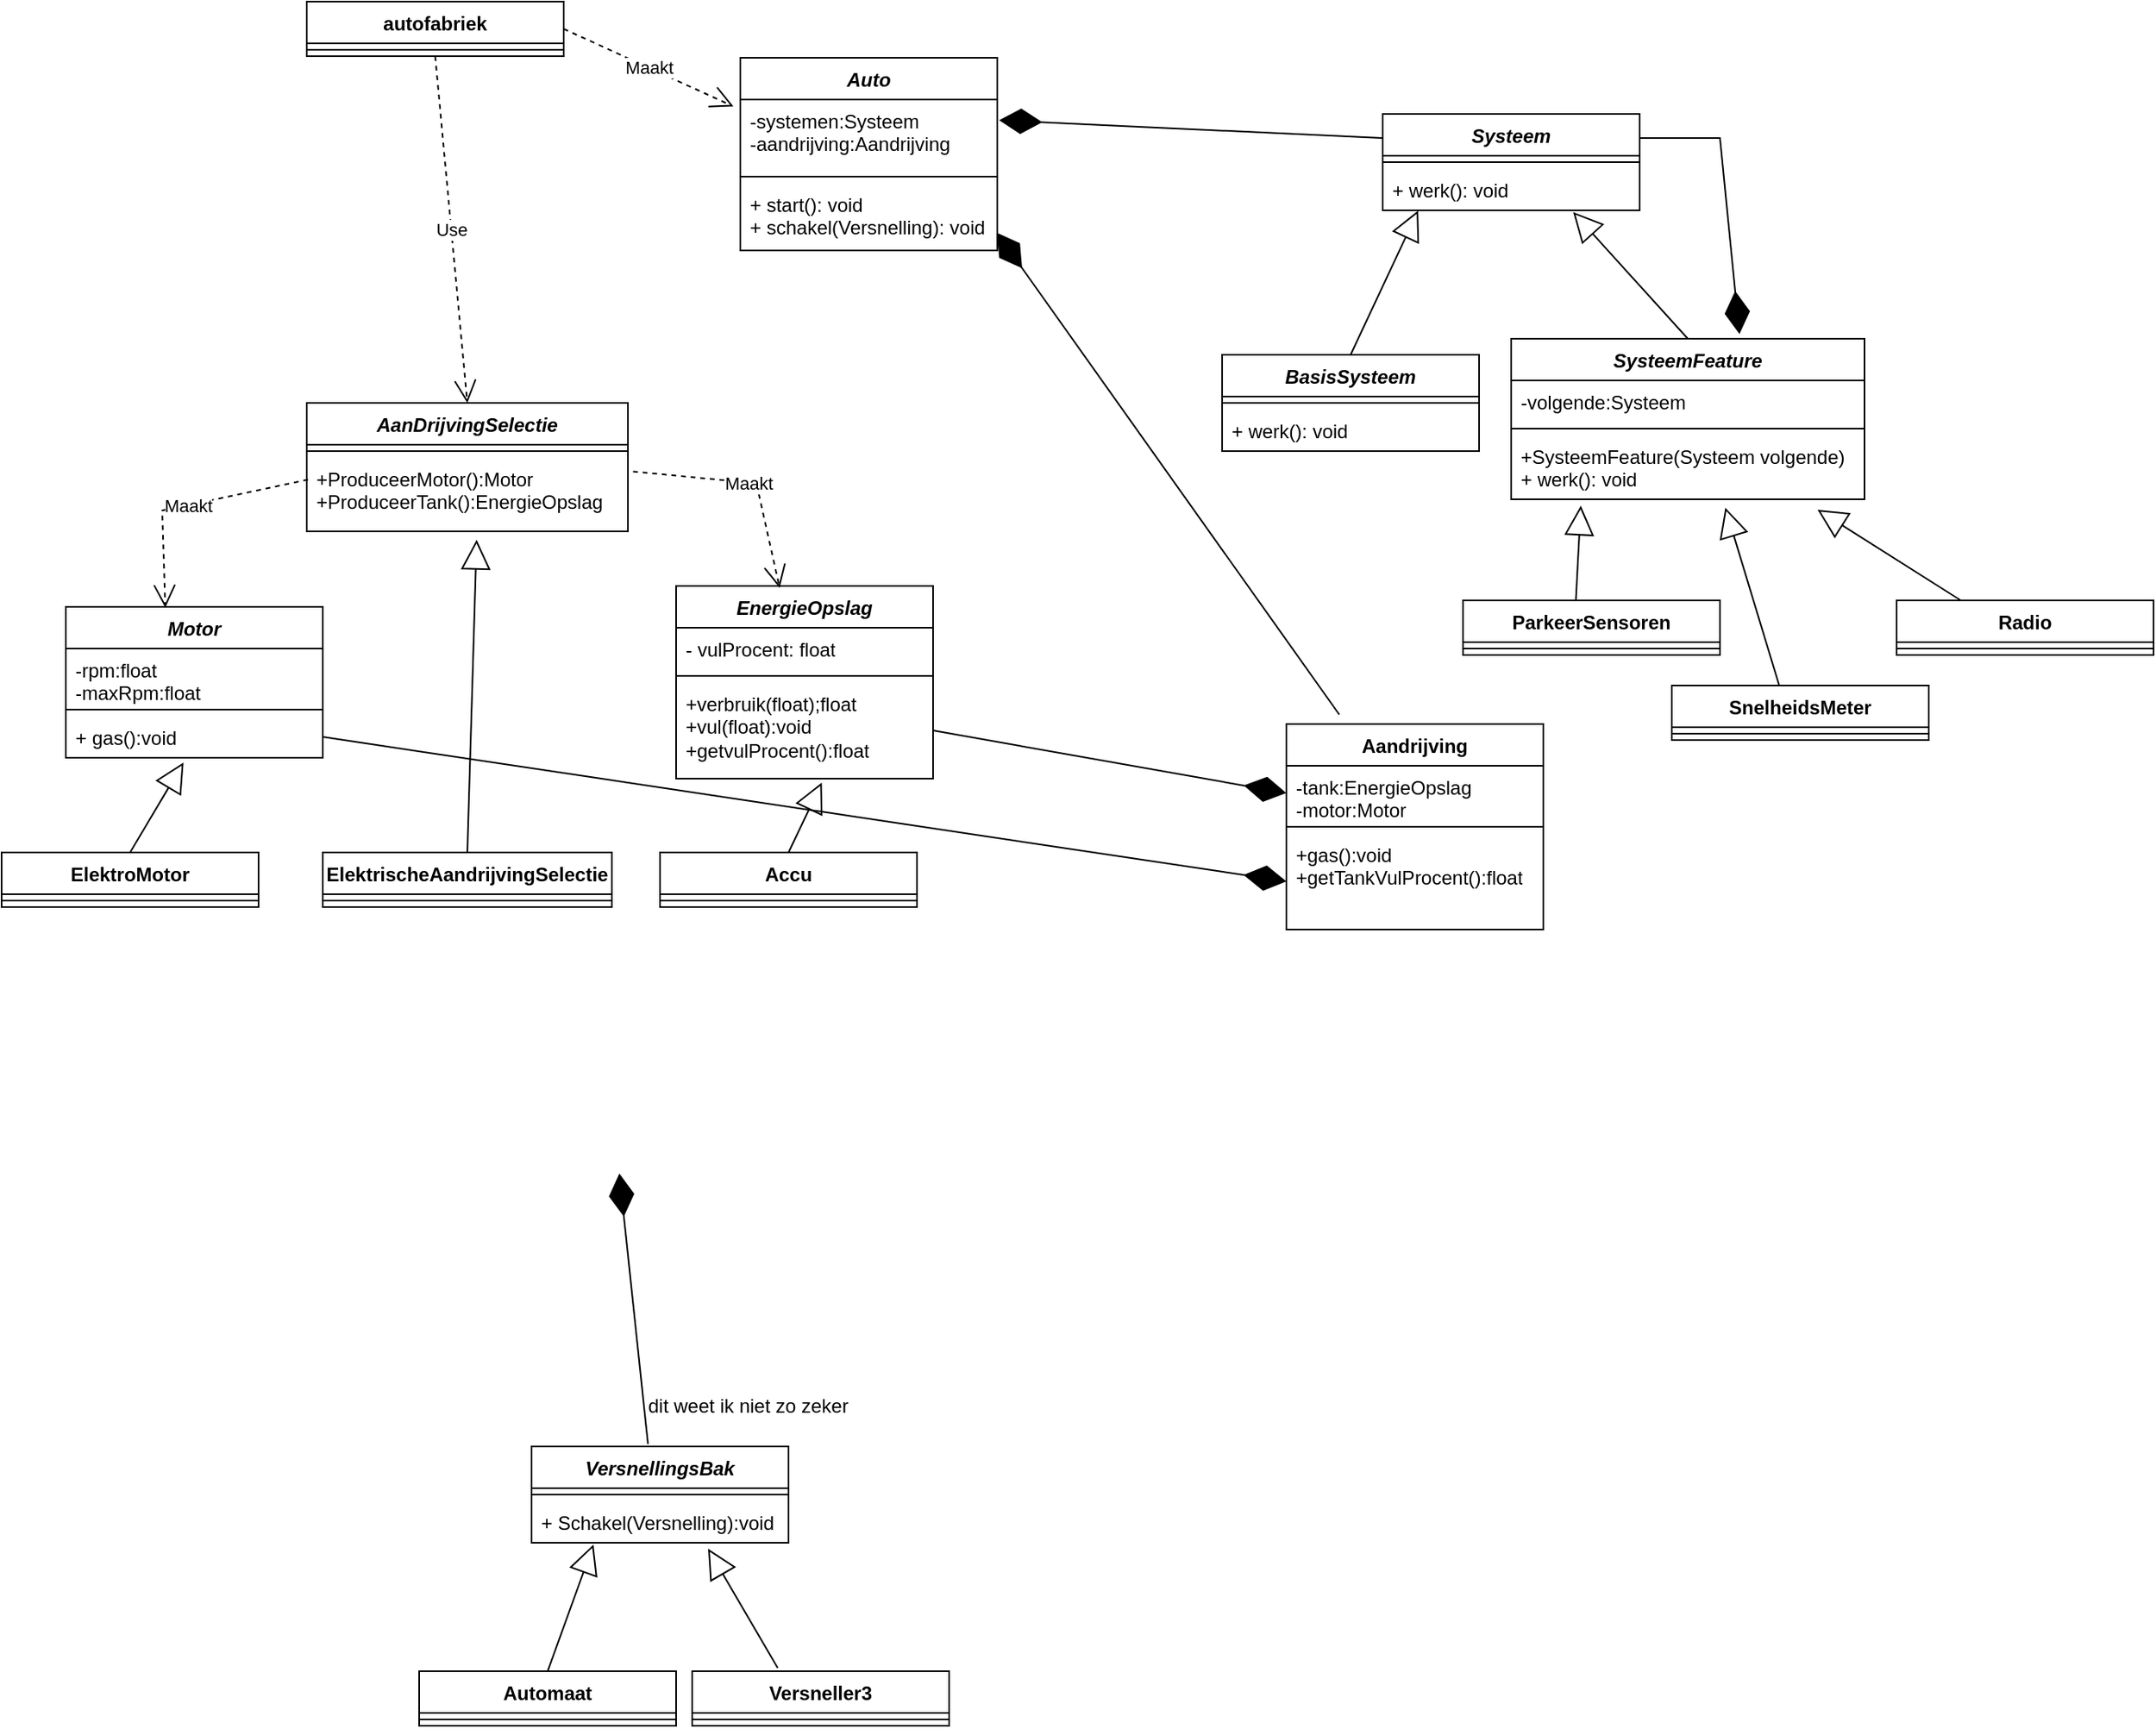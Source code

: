 <mxfile version="21.7.5" type="device">
  <diagram name="Page-1" id="3YMTWpW4_K1TMjsqbu0f">
    <mxGraphModel dx="2943" dy="966" grid="1" gridSize="10" guides="1" tooltips="1" connect="1" arrows="1" fold="1" page="1" pageScale="1" pageWidth="850" pageHeight="1100" math="0" shadow="0">
      <root>
        <mxCell id="0" />
        <mxCell id="1" parent="0" />
        <mxCell id="iYOvaxKM5K5zUqsuVqts-1" value="&lt;i&gt;Auto&lt;/i&gt;" style="swimlane;fontStyle=1;align=center;verticalAlign=top;childLayout=stackLayout;horizontal=1;startSize=26;horizontalStack=0;resizeParent=1;resizeParentMax=0;resizeLast=0;collapsible=1;marginBottom=0;whiteSpace=wrap;html=1;" vertex="1" parent="1">
          <mxGeometry x="220" y="195" width="160" height="120" as="geometry" />
        </mxCell>
        <mxCell id="iYOvaxKM5K5zUqsuVqts-2" value="-systemen:Systeem&lt;br&gt;-aandrijving:Aandrijving" style="text;strokeColor=none;fillColor=none;align=left;verticalAlign=top;spacingLeft=4;spacingRight=4;overflow=hidden;rotatable=0;points=[[0,0.5],[1,0.5]];portConstraint=eastwest;whiteSpace=wrap;html=1;" vertex="1" parent="iYOvaxKM5K5zUqsuVqts-1">
          <mxGeometry y="26" width="160" height="44" as="geometry" />
        </mxCell>
        <mxCell id="iYOvaxKM5K5zUqsuVqts-3" value="" style="line;strokeWidth=1;fillColor=none;align=left;verticalAlign=middle;spacingTop=-1;spacingLeft=3;spacingRight=3;rotatable=0;labelPosition=right;points=[];portConstraint=eastwest;strokeColor=inherit;" vertex="1" parent="iYOvaxKM5K5zUqsuVqts-1">
          <mxGeometry y="70" width="160" height="8" as="geometry" />
        </mxCell>
        <mxCell id="iYOvaxKM5K5zUqsuVqts-4" value="+ start(): void&lt;br&gt;+ schakel(Versnelling): void" style="text;strokeColor=none;fillColor=none;align=left;verticalAlign=top;spacingLeft=4;spacingRight=4;overflow=hidden;rotatable=0;points=[[0,0.5],[1,0.5]];portConstraint=eastwest;whiteSpace=wrap;html=1;" vertex="1" parent="iYOvaxKM5K5zUqsuVqts-1">
          <mxGeometry y="78" width="160" height="42" as="geometry" />
        </mxCell>
        <mxCell id="iYOvaxKM5K5zUqsuVqts-5" value="&lt;i&gt;SysteemFeature&lt;/i&gt;" style="swimlane;fontStyle=1;align=center;verticalAlign=top;childLayout=stackLayout;horizontal=1;startSize=26;horizontalStack=0;resizeParent=1;resizeParentMax=0;resizeLast=0;collapsible=1;marginBottom=0;whiteSpace=wrap;html=1;" vertex="1" parent="1">
          <mxGeometry x="700" y="370" width="220" height="100" as="geometry" />
        </mxCell>
        <mxCell id="iYOvaxKM5K5zUqsuVqts-6" value="-volgende:Systeem" style="text;strokeColor=none;fillColor=none;align=left;verticalAlign=top;spacingLeft=4;spacingRight=4;overflow=hidden;rotatable=0;points=[[0,0.5],[1,0.5]];portConstraint=eastwest;whiteSpace=wrap;html=1;" vertex="1" parent="iYOvaxKM5K5zUqsuVqts-5">
          <mxGeometry y="26" width="220" height="26" as="geometry" />
        </mxCell>
        <mxCell id="iYOvaxKM5K5zUqsuVqts-7" value="" style="line;strokeWidth=1;fillColor=none;align=left;verticalAlign=middle;spacingTop=-1;spacingLeft=3;spacingRight=3;rotatable=0;labelPosition=right;points=[];portConstraint=eastwest;strokeColor=inherit;" vertex="1" parent="iYOvaxKM5K5zUqsuVqts-5">
          <mxGeometry y="52" width="220" height="8" as="geometry" />
        </mxCell>
        <mxCell id="iYOvaxKM5K5zUqsuVqts-8" value="+SysteemFeature(Systeem volgende)&lt;br&gt;+ werk(): void" style="text;strokeColor=none;fillColor=none;align=left;verticalAlign=top;spacingLeft=4;spacingRight=4;overflow=hidden;rotatable=0;points=[[0,0.5],[1,0.5]];portConstraint=eastwest;whiteSpace=wrap;html=1;" vertex="1" parent="iYOvaxKM5K5zUqsuVqts-5">
          <mxGeometry y="60" width="220" height="40" as="geometry" />
        </mxCell>
        <mxCell id="iYOvaxKM5K5zUqsuVqts-13" value="&lt;i&gt;Systeem&lt;/i&gt;" style="swimlane;fontStyle=1;align=center;verticalAlign=top;childLayout=stackLayout;horizontal=1;startSize=26;horizontalStack=0;resizeParent=1;resizeParentMax=0;resizeLast=0;collapsible=1;marginBottom=0;whiteSpace=wrap;html=1;" vertex="1" parent="1">
          <mxGeometry x="620" y="230" width="160" height="60" as="geometry" />
        </mxCell>
        <mxCell id="iYOvaxKM5K5zUqsuVqts-15" value="" style="line;strokeWidth=1;fillColor=none;align=left;verticalAlign=middle;spacingTop=-1;spacingLeft=3;spacingRight=3;rotatable=0;labelPosition=right;points=[];portConstraint=eastwest;strokeColor=inherit;" vertex="1" parent="iYOvaxKM5K5zUqsuVqts-13">
          <mxGeometry y="26" width="160" height="8" as="geometry" />
        </mxCell>
        <mxCell id="iYOvaxKM5K5zUqsuVqts-16" value="+ werk(): void" style="text;strokeColor=none;fillColor=none;align=left;verticalAlign=top;spacingLeft=4;spacingRight=4;overflow=hidden;rotatable=0;points=[[0,0.5],[1,0.5]];portConstraint=eastwest;whiteSpace=wrap;html=1;" vertex="1" parent="iYOvaxKM5K5zUqsuVqts-13">
          <mxGeometry y="34" width="160" height="26" as="geometry" />
        </mxCell>
        <mxCell id="iYOvaxKM5K5zUqsuVqts-17" value="" style="endArrow=block;endSize=16;endFill=0;html=1;rounded=0;exitX=0.5;exitY=0;exitDx=0;exitDy=0;entryX=0.741;entryY=1.042;entryDx=0;entryDy=0;entryPerimeter=0;" edge="1" parent="1" source="iYOvaxKM5K5zUqsuVqts-5" target="iYOvaxKM5K5zUqsuVqts-16">
          <mxGeometry width="160" relative="1" as="geometry">
            <mxPoint x="600" y="270" as="sourcePoint" />
            <mxPoint x="760" y="270" as="targetPoint" />
          </mxGeometry>
        </mxCell>
        <mxCell id="iYOvaxKM5K5zUqsuVqts-18" value="&lt;i&gt;BasisSysteem&lt;/i&gt;" style="swimlane;fontStyle=1;align=center;verticalAlign=top;childLayout=stackLayout;horizontal=1;startSize=26;horizontalStack=0;resizeParent=1;resizeParentMax=0;resizeLast=0;collapsible=1;marginBottom=0;whiteSpace=wrap;html=1;" vertex="1" parent="1">
          <mxGeometry x="520" y="380" width="160" height="60" as="geometry" />
        </mxCell>
        <mxCell id="iYOvaxKM5K5zUqsuVqts-20" value="" style="line;strokeWidth=1;fillColor=none;align=left;verticalAlign=middle;spacingTop=-1;spacingLeft=3;spacingRight=3;rotatable=0;labelPosition=right;points=[];portConstraint=eastwest;strokeColor=inherit;" vertex="1" parent="iYOvaxKM5K5zUqsuVqts-18">
          <mxGeometry y="26" width="160" height="8" as="geometry" />
        </mxCell>
        <mxCell id="iYOvaxKM5K5zUqsuVqts-21" value="+ werk(): void" style="text;strokeColor=none;fillColor=none;align=left;verticalAlign=top;spacingLeft=4;spacingRight=4;overflow=hidden;rotatable=0;points=[[0,0.5],[1,0.5]];portConstraint=eastwest;whiteSpace=wrap;html=1;" vertex="1" parent="iYOvaxKM5K5zUqsuVqts-18">
          <mxGeometry y="34" width="160" height="26" as="geometry" />
        </mxCell>
        <mxCell id="iYOvaxKM5K5zUqsuVqts-22" value="" style="endArrow=diamondThin;endFill=1;endSize=24;html=1;rounded=0;exitX=1;exitY=0.25;exitDx=0;exitDy=0;entryX=0.646;entryY=-0.029;entryDx=0;entryDy=0;entryPerimeter=0;" edge="1" parent="1" source="iYOvaxKM5K5zUqsuVqts-13" target="iYOvaxKM5K5zUqsuVqts-5">
          <mxGeometry width="160" relative="1" as="geometry">
            <mxPoint x="600" y="340" as="sourcePoint" />
            <mxPoint x="850" y="260" as="targetPoint" />
            <Array as="points">
              <mxPoint x="830" y="245" />
            </Array>
          </mxGeometry>
        </mxCell>
        <mxCell id="iYOvaxKM5K5zUqsuVqts-23" value="" style="endArrow=block;endSize=16;endFill=0;html=1;rounded=0;exitX=0.5;exitY=0;exitDx=0;exitDy=0;entryX=0.138;entryY=1.007;entryDx=0;entryDy=0;entryPerimeter=0;" edge="1" parent="1" source="iYOvaxKM5K5zUqsuVqts-18" target="iYOvaxKM5K5zUqsuVqts-16">
          <mxGeometry width="160" relative="1" as="geometry">
            <mxPoint x="641" y="380" as="sourcePoint" />
            <mxPoint x="630" y="301" as="targetPoint" />
          </mxGeometry>
        </mxCell>
        <mxCell id="iYOvaxKM5K5zUqsuVqts-24" value="" style="endArrow=diamondThin;endFill=1;endSize=24;html=1;rounded=0;exitX=0;exitY=0.25;exitDx=0;exitDy=0;entryX=1.007;entryY=0.294;entryDx=0;entryDy=0;entryPerimeter=0;" edge="1" parent="1" source="iYOvaxKM5K5zUqsuVqts-13" target="iYOvaxKM5K5zUqsuVqts-2">
          <mxGeometry width="160" relative="1" as="geometry">
            <mxPoint x="450" y="380" as="sourcePoint" />
            <mxPoint x="590" y="190" as="targetPoint" />
          </mxGeometry>
        </mxCell>
        <mxCell id="iYOvaxKM5K5zUqsuVqts-25" value="&lt;i&gt;VersnellingsBak&lt;/i&gt;" style="swimlane;fontStyle=1;align=center;verticalAlign=top;childLayout=stackLayout;horizontal=1;startSize=26;horizontalStack=0;resizeParent=1;resizeParentMax=0;resizeLast=0;collapsible=1;marginBottom=0;whiteSpace=wrap;html=1;" vertex="1" parent="1">
          <mxGeometry x="90" y="1060.04" width="160" height="60" as="geometry" />
        </mxCell>
        <mxCell id="iYOvaxKM5K5zUqsuVqts-27" value="" style="line;strokeWidth=1;fillColor=none;align=left;verticalAlign=middle;spacingTop=-1;spacingLeft=3;spacingRight=3;rotatable=0;labelPosition=right;points=[];portConstraint=eastwest;strokeColor=inherit;" vertex="1" parent="iYOvaxKM5K5zUqsuVqts-25">
          <mxGeometry y="26" width="160" height="8" as="geometry" />
        </mxCell>
        <mxCell id="iYOvaxKM5K5zUqsuVqts-28" value="+ Schakel(Versnelling):void" style="text;strokeColor=none;fillColor=none;align=left;verticalAlign=top;spacingLeft=4;spacingRight=4;overflow=hidden;rotatable=0;points=[[0,0.5],[1,0.5]];portConstraint=eastwest;whiteSpace=wrap;html=1;" vertex="1" parent="iYOvaxKM5K5zUqsuVqts-25">
          <mxGeometry y="34" width="160" height="26" as="geometry" />
        </mxCell>
        <mxCell id="iYOvaxKM5K5zUqsuVqts-29" value="" style="endArrow=diamondThin;endFill=1;endSize=24;html=1;rounded=0;exitX=0.453;exitY=-0.026;exitDx=0;exitDy=0;exitPerimeter=0;entryX=0.904;entryY=1.118;entryDx=0;entryDy=0;entryPerimeter=0;" edge="1" parent="1" source="iYOvaxKM5K5zUqsuVqts-25">
          <mxGeometry width="160" relative="1" as="geometry">
            <mxPoint x="210" y="970.04" as="sourcePoint" />
            <mxPoint x="144.64" y="889.996" as="targetPoint" />
          </mxGeometry>
        </mxCell>
        <mxCell id="iYOvaxKM5K5zUqsuVqts-30" value="Automaat" style="swimlane;fontStyle=1;align=center;verticalAlign=top;childLayout=stackLayout;horizontal=1;startSize=26;horizontalStack=0;resizeParent=1;resizeParentMax=0;resizeLast=0;collapsible=1;marginBottom=0;whiteSpace=wrap;html=1;" vertex="1" parent="1">
          <mxGeometry x="20" y="1200.04" width="160" height="34" as="geometry" />
        </mxCell>
        <mxCell id="iYOvaxKM5K5zUqsuVqts-32" value="" style="line;strokeWidth=1;fillColor=none;align=left;verticalAlign=middle;spacingTop=-1;spacingLeft=3;spacingRight=3;rotatable=0;labelPosition=right;points=[];portConstraint=eastwest;strokeColor=inherit;" vertex="1" parent="iYOvaxKM5K5zUqsuVqts-30">
          <mxGeometry y="26" width="160" height="8" as="geometry" />
        </mxCell>
        <mxCell id="iYOvaxKM5K5zUqsuVqts-36" value="" style="endArrow=block;endSize=16;endFill=0;html=1;rounded=0;exitX=0.5;exitY=0;exitDx=0;exitDy=0;entryX=0.241;entryY=1.04;entryDx=0;entryDy=0;entryPerimeter=0;" edge="1" parent="1" source="iYOvaxKM5K5zUqsuVqts-30" target="iYOvaxKM5K5zUqsuVqts-28">
          <mxGeometry width="160" relative="1" as="geometry">
            <mxPoint x="360" y="970.04" as="sourcePoint" />
            <mxPoint x="432" y="870.04" as="targetPoint" />
          </mxGeometry>
        </mxCell>
        <mxCell id="iYOvaxKM5K5zUqsuVqts-37" value="Versneller3" style="swimlane;fontStyle=1;align=center;verticalAlign=top;childLayout=stackLayout;horizontal=1;startSize=26;horizontalStack=0;resizeParent=1;resizeParentMax=0;resizeLast=0;collapsible=1;marginBottom=0;whiteSpace=wrap;html=1;" vertex="1" parent="1">
          <mxGeometry x="190" y="1200.04" width="160" height="34" as="geometry" />
        </mxCell>
        <mxCell id="iYOvaxKM5K5zUqsuVqts-38" value="" style="line;strokeWidth=1;fillColor=none;align=left;verticalAlign=middle;spacingTop=-1;spacingLeft=3;spacingRight=3;rotatable=0;labelPosition=right;points=[];portConstraint=eastwest;strokeColor=inherit;" vertex="1" parent="iYOvaxKM5K5zUqsuVqts-37">
          <mxGeometry y="26" width="160" height="8" as="geometry" />
        </mxCell>
        <mxCell id="iYOvaxKM5K5zUqsuVqts-39" value="" style="endArrow=block;endSize=16;endFill=0;html=1;rounded=0;exitX=0.333;exitY=-0.059;exitDx=0;exitDy=0;entryX=0.687;entryY=1.14;entryDx=0;entryDy=0;entryPerimeter=0;exitPerimeter=0;" edge="1" parent="1" source="iYOvaxKM5K5zUqsuVqts-37" target="iYOvaxKM5K5zUqsuVqts-28">
          <mxGeometry width="160" relative="1" as="geometry">
            <mxPoint x="135" y="1190.04" as="sourcePoint" />
            <mxPoint x="199" y="1141.04" as="targetPoint" />
          </mxGeometry>
        </mxCell>
        <mxCell id="iYOvaxKM5K5zUqsuVqts-40" value="Aandrijving" style="swimlane;fontStyle=1;align=center;verticalAlign=top;childLayout=stackLayout;horizontal=1;startSize=26;horizontalStack=0;resizeParent=1;resizeParentMax=0;resizeLast=0;collapsible=1;marginBottom=0;whiteSpace=wrap;html=1;" vertex="1" parent="1">
          <mxGeometry x="560" y="610" width="160" height="128" as="geometry" />
        </mxCell>
        <mxCell id="iYOvaxKM5K5zUqsuVqts-41" value="-tank:EnergieOpslag&amp;nbsp;&lt;br&gt;-motor:Motor" style="text;strokeColor=none;fillColor=none;align=left;verticalAlign=top;spacingLeft=4;spacingRight=4;overflow=hidden;rotatable=0;points=[[0,0.5],[1,0.5]];portConstraint=eastwest;whiteSpace=wrap;html=1;" vertex="1" parent="iYOvaxKM5K5zUqsuVqts-40">
          <mxGeometry y="26" width="160" height="34" as="geometry" />
        </mxCell>
        <mxCell id="iYOvaxKM5K5zUqsuVqts-42" value="" style="line;strokeWidth=1;fillColor=none;align=left;verticalAlign=middle;spacingTop=-1;spacingLeft=3;spacingRight=3;rotatable=0;labelPosition=right;points=[];portConstraint=eastwest;strokeColor=inherit;" vertex="1" parent="iYOvaxKM5K5zUqsuVqts-40">
          <mxGeometry y="60" width="160" height="8" as="geometry" />
        </mxCell>
        <mxCell id="iYOvaxKM5K5zUqsuVqts-43" value="+gas():void&lt;br&gt;+getTankVulProcent():float" style="text;strokeColor=none;fillColor=none;align=left;verticalAlign=top;spacingLeft=4;spacingRight=4;overflow=hidden;rotatable=0;points=[[0,0.5],[1,0.5]];portConstraint=eastwest;whiteSpace=wrap;html=1;" vertex="1" parent="iYOvaxKM5K5zUqsuVqts-40">
          <mxGeometry y="68" width="160" height="60" as="geometry" />
        </mxCell>
        <mxCell id="iYOvaxKM5K5zUqsuVqts-44" value="" style="endArrow=diamondThin;endFill=1;endSize=24;html=1;rounded=0;entryX=0.999;entryY=0.74;entryDx=0;entryDy=0;entryPerimeter=0;exitX=0.206;exitY=-0.046;exitDx=0;exitDy=0;exitPerimeter=0;" edge="1" parent="1" source="iYOvaxKM5K5zUqsuVqts-40" target="iYOvaxKM5K5zUqsuVqts-4">
          <mxGeometry width="160" relative="1" as="geometry">
            <mxPoint x="530" y="530" as="sourcePoint" />
            <mxPoint x="690" y="530" as="targetPoint" />
          </mxGeometry>
        </mxCell>
        <mxCell id="iYOvaxKM5K5zUqsuVqts-45" value="dit weet ik niet zo zeker" style="text;html=1;strokeColor=none;fillColor=none;align=center;verticalAlign=middle;whiteSpace=wrap;rounded=0;" vertex="1" parent="1">
          <mxGeometry x="160" y="1020" width="130" height="30" as="geometry" />
        </mxCell>
        <mxCell id="iYOvaxKM5K5zUqsuVqts-46" value="&lt;i&gt;AanDrijvingSelectie&lt;/i&gt;" style="swimlane;fontStyle=1;align=center;verticalAlign=top;childLayout=stackLayout;horizontal=1;startSize=26;horizontalStack=0;resizeParent=1;resizeParentMax=0;resizeLast=0;collapsible=1;marginBottom=0;whiteSpace=wrap;html=1;" vertex="1" parent="1">
          <mxGeometry x="-50" y="410" width="200" height="80" as="geometry" />
        </mxCell>
        <mxCell id="iYOvaxKM5K5zUqsuVqts-48" value="" style="line;strokeWidth=1;fillColor=none;align=left;verticalAlign=middle;spacingTop=-1;spacingLeft=3;spacingRight=3;rotatable=0;labelPosition=right;points=[];portConstraint=eastwest;strokeColor=inherit;" vertex="1" parent="iYOvaxKM5K5zUqsuVqts-46">
          <mxGeometry y="26" width="200" height="8" as="geometry" />
        </mxCell>
        <mxCell id="iYOvaxKM5K5zUqsuVqts-49" value="+ProduceerMotor():Motor&lt;br&gt;+ProduceerTank():EnergieOpslag" style="text;strokeColor=none;fillColor=none;align=left;verticalAlign=top;spacingLeft=4;spacingRight=4;overflow=hidden;rotatable=0;points=[[0,0.5],[1,0.5]];portConstraint=eastwest;whiteSpace=wrap;html=1;" vertex="1" parent="iYOvaxKM5K5zUqsuVqts-46">
          <mxGeometry y="34" width="200" height="46" as="geometry" />
        </mxCell>
        <mxCell id="iYOvaxKM5K5zUqsuVqts-50" value="Radio" style="swimlane;fontStyle=1;align=center;verticalAlign=top;childLayout=stackLayout;horizontal=1;startSize=26;horizontalStack=0;resizeParent=1;resizeParentMax=0;resizeLast=0;collapsible=1;marginBottom=0;whiteSpace=wrap;html=1;" vertex="1" parent="1">
          <mxGeometry x="940" y="533" width="160" height="34" as="geometry" />
        </mxCell>
        <mxCell id="iYOvaxKM5K5zUqsuVqts-52" value="" style="line;strokeWidth=1;fillColor=none;align=left;verticalAlign=middle;spacingTop=-1;spacingLeft=3;spacingRight=3;rotatable=0;labelPosition=right;points=[];portConstraint=eastwest;strokeColor=inherit;" vertex="1" parent="iYOvaxKM5K5zUqsuVqts-50">
          <mxGeometry y="26" width="160" height="8" as="geometry" />
        </mxCell>
        <mxCell id="iYOvaxKM5K5zUqsuVqts-54" value="" style="endArrow=block;endSize=16;endFill=0;html=1;rounded=0;exitX=0.25;exitY=0;exitDx=0;exitDy=0;entryX=0.867;entryY=1.163;entryDx=0;entryDy=0;entryPerimeter=0;" edge="1" parent="1" source="iYOvaxKM5K5zUqsuVqts-50" target="iYOvaxKM5K5zUqsuVqts-8">
          <mxGeometry width="160" relative="1" as="geometry">
            <mxPoint x="820" y="380" as="sourcePoint" />
            <mxPoint x="749" y="301" as="targetPoint" />
          </mxGeometry>
        </mxCell>
        <mxCell id="iYOvaxKM5K5zUqsuVqts-55" value="SnelheidsMeter" style="swimlane;fontStyle=1;align=center;verticalAlign=top;childLayout=stackLayout;horizontal=1;startSize=26;horizontalStack=0;resizeParent=1;resizeParentMax=0;resizeLast=0;collapsible=1;marginBottom=0;whiteSpace=wrap;html=1;" vertex="1" parent="1">
          <mxGeometry x="800" y="586" width="160" height="34" as="geometry" />
        </mxCell>
        <mxCell id="iYOvaxKM5K5zUqsuVqts-56" value="" style="line;strokeWidth=1;fillColor=none;align=left;verticalAlign=middle;spacingTop=-1;spacingLeft=3;spacingRight=3;rotatable=0;labelPosition=right;points=[];portConstraint=eastwest;strokeColor=inherit;" vertex="1" parent="iYOvaxKM5K5zUqsuVqts-55">
          <mxGeometry y="26" width="160" height="8" as="geometry" />
        </mxCell>
        <mxCell id="iYOvaxKM5K5zUqsuVqts-57" value="" style="endArrow=block;endSize=16;endFill=0;html=1;rounded=0;exitX=0.419;exitY=0.015;exitDx=0;exitDy=0;entryX=0.606;entryY=1.131;entryDx=0;entryDy=0;entryPerimeter=0;exitPerimeter=0;" edge="1" parent="1" source="iYOvaxKM5K5zUqsuVqts-55" target="iYOvaxKM5K5zUqsuVqts-8">
          <mxGeometry width="160" relative="1" as="geometry">
            <mxPoint x="830" y="390" as="sourcePoint" />
            <mxPoint x="930" y="397" as="targetPoint" />
          </mxGeometry>
        </mxCell>
        <mxCell id="iYOvaxKM5K5zUqsuVqts-58" value="ParkeerSensoren" style="swimlane;fontStyle=1;align=center;verticalAlign=top;childLayout=stackLayout;horizontal=1;startSize=26;horizontalStack=0;resizeParent=1;resizeParentMax=0;resizeLast=0;collapsible=1;marginBottom=0;whiteSpace=wrap;html=1;" vertex="1" parent="1">
          <mxGeometry x="670" y="533" width="160" height="34" as="geometry" />
        </mxCell>
        <mxCell id="iYOvaxKM5K5zUqsuVqts-59" value="" style="line;strokeWidth=1;fillColor=none;align=left;verticalAlign=middle;spacingTop=-1;spacingLeft=3;spacingRight=3;rotatable=0;labelPosition=right;points=[];portConstraint=eastwest;strokeColor=inherit;" vertex="1" parent="iYOvaxKM5K5zUqsuVqts-58">
          <mxGeometry y="26" width="160" height="8" as="geometry" />
        </mxCell>
        <mxCell id="iYOvaxKM5K5zUqsuVqts-60" value="" style="endArrow=block;endSize=16;endFill=0;html=1;rounded=0;exitX=0.439;exitY=0.007;exitDx=0;exitDy=0;entryX=0.197;entryY=1.1;entryDx=0;entryDy=0;entryPerimeter=0;exitPerimeter=0;" edge="1" parent="1" source="iYOvaxKM5K5zUqsuVqts-58" target="iYOvaxKM5K5zUqsuVqts-8">
          <mxGeometry width="160" relative="1" as="geometry">
            <mxPoint x="799.18" y="569" as="sourcePoint" />
            <mxPoint x="690.0" y="500" as="targetPoint" />
          </mxGeometry>
        </mxCell>
        <mxCell id="iYOvaxKM5K5zUqsuVqts-61" value="autofabriek" style="swimlane;fontStyle=1;align=center;verticalAlign=top;childLayout=stackLayout;horizontal=1;startSize=26;horizontalStack=0;resizeParent=1;resizeParentMax=0;resizeLast=0;collapsible=1;marginBottom=0;whiteSpace=wrap;html=1;" vertex="1" parent="1">
          <mxGeometry x="-50" y="160" width="160" height="34" as="geometry" />
        </mxCell>
        <mxCell id="iYOvaxKM5K5zUqsuVqts-63" value="" style="line;strokeWidth=1;fillColor=none;align=left;verticalAlign=middle;spacingTop=-1;spacingLeft=3;spacingRight=3;rotatable=0;labelPosition=right;points=[];portConstraint=eastwest;strokeColor=inherit;" vertex="1" parent="iYOvaxKM5K5zUqsuVqts-61">
          <mxGeometry y="26" width="160" height="8" as="geometry" />
        </mxCell>
        <mxCell id="iYOvaxKM5K5zUqsuVqts-65" value="Use" style="endArrow=open;endSize=12;dashed=1;html=1;rounded=0;exitX=0.5;exitY=1;exitDx=0;exitDy=0;entryX=0.5;entryY=0;entryDx=0;entryDy=0;" edge="1" parent="1" source="iYOvaxKM5K5zUqsuVqts-61" target="iYOvaxKM5K5zUqsuVqts-46">
          <mxGeometry width="160" relative="1" as="geometry">
            <mxPoint x="62" y="219.246" as="sourcePoint" />
            <mxPoint x="290" y="480" as="targetPoint" />
          </mxGeometry>
        </mxCell>
        <mxCell id="iYOvaxKM5K5zUqsuVqts-67" value="&lt;i&gt;EnergieOpslag&lt;/i&gt;" style="swimlane;fontStyle=1;align=center;verticalAlign=top;childLayout=stackLayout;horizontal=1;startSize=26;horizontalStack=0;resizeParent=1;resizeParentMax=0;resizeLast=0;collapsible=1;marginBottom=0;whiteSpace=wrap;html=1;" vertex="1" parent="1">
          <mxGeometry x="180" y="524" width="160" height="120" as="geometry" />
        </mxCell>
        <mxCell id="iYOvaxKM5K5zUqsuVqts-68" value="- vulProcent: float" style="text;strokeColor=none;fillColor=none;align=left;verticalAlign=top;spacingLeft=4;spacingRight=4;overflow=hidden;rotatable=0;points=[[0,0.5],[1,0.5]];portConstraint=eastwest;whiteSpace=wrap;html=1;" vertex="1" parent="iYOvaxKM5K5zUqsuVqts-67">
          <mxGeometry y="26" width="160" height="26" as="geometry" />
        </mxCell>
        <mxCell id="iYOvaxKM5K5zUqsuVqts-69" value="" style="line;strokeWidth=1;fillColor=none;align=left;verticalAlign=middle;spacingTop=-1;spacingLeft=3;spacingRight=3;rotatable=0;labelPosition=right;points=[];portConstraint=eastwest;strokeColor=inherit;" vertex="1" parent="iYOvaxKM5K5zUqsuVqts-67">
          <mxGeometry y="52" width="160" height="8" as="geometry" />
        </mxCell>
        <mxCell id="iYOvaxKM5K5zUqsuVqts-70" value="+verbruik(float);float&lt;br&gt;+vul(float):void&lt;br&gt;+getvulProcent():float" style="text;strokeColor=none;fillColor=none;align=left;verticalAlign=top;spacingLeft=4;spacingRight=4;overflow=hidden;rotatable=0;points=[[0,0.5],[1,0.5]];portConstraint=eastwest;whiteSpace=wrap;html=1;" vertex="1" parent="iYOvaxKM5K5zUqsuVqts-67">
          <mxGeometry y="60" width="160" height="60" as="geometry" />
        </mxCell>
        <mxCell id="iYOvaxKM5K5zUqsuVqts-71" value="Maakt" style="endArrow=open;endSize=12;dashed=1;html=1;rounded=0;exitX=1.016;exitY=0.19;exitDx=0;exitDy=0;exitPerimeter=0;entryX=0.403;entryY=0.01;entryDx=0;entryDy=0;entryPerimeter=0;" edge="1" parent="1" source="iYOvaxKM5K5zUqsuVqts-49" target="iYOvaxKM5K5zUqsuVqts-67">
          <mxGeometry width="160" relative="1" as="geometry">
            <mxPoint x="210" y="640" as="sourcePoint" />
            <mxPoint x="370" y="640" as="targetPoint" />
            <Array as="points">
              <mxPoint x="230" y="460" />
            </Array>
          </mxGeometry>
        </mxCell>
        <mxCell id="iYOvaxKM5K5zUqsuVqts-72" value="&lt;i&gt;Motor&lt;/i&gt;" style="swimlane;fontStyle=1;align=center;verticalAlign=top;childLayout=stackLayout;horizontal=1;startSize=26;horizontalStack=0;resizeParent=1;resizeParentMax=0;resizeLast=0;collapsible=1;marginBottom=0;whiteSpace=wrap;html=1;" vertex="1" parent="1">
          <mxGeometry x="-200" y="537" width="160" height="94" as="geometry" />
        </mxCell>
        <mxCell id="iYOvaxKM5K5zUqsuVqts-73" value="-rpm:float&lt;br&gt;-maxRpm:float" style="text;strokeColor=none;fillColor=none;align=left;verticalAlign=top;spacingLeft=4;spacingRight=4;overflow=hidden;rotatable=0;points=[[0,0.5],[1,0.5]];portConstraint=eastwest;whiteSpace=wrap;html=1;" vertex="1" parent="iYOvaxKM5K5zUqsuVqts-72">
          <mxGeometry y="26" width="160" height="34" as="geometry" />
        </mxCell>
        <mxCell id="iYOvaxKM5K5zUqsuVqts-74" value="" style="line;strokeWidth=1;fillColor=none;align=left;verticalAlign=middle;spacingTop=-1;spacingLeft=3;spacingRight=3;rotatable=0;labelPosition=right;points=[];portConstraint=eastwest;strokeColor=inherit;" vertex="1" parent="iYOvaxKM5K5zUqsuVqts-72">
          <mxGeometry y="60" width="160" height="8" as="geometry" />
        </mxCell>
        <mxCell id="iYOvaxKM5K5zUqsuVqts-75" value="+ gas():void" style="text;strokeColor=none;fillColor=none;align=left;verticalAlign=top;spacingLeft=4;spacingRight=4;overflow=hidden;rotatable=0;points=[[0,0.5],[1,0.5]];portConstraint=eastwest;whiteSpace=wrap;html=1;" vertex="1" parent="iYOvaxKM5K5zUqsuVqts-72">
          <mxGeometry y="68" width="160" height="26" as="geometry" />
        </mxCell>
        <mxCell id="iYOvaxKM5K5zUqsuVqts-76" value="Maakt" style="endArrow=open;endSize=12;dashed=1;html=1;rounded=0;exitX=0.004;exitY=0.299;exitDx=0;exitDy=0;exitPerimeter=0;entryX=0.387;entryY=0.005;entryDx=0;entryDy=0;entryPerimeter=0;" edge="1" parent="1" source="iYOvaxKM5K5zUqsuVqts-49" target="iYOvaxKM5K5zUqsuVqts-72">
          <mxGeometry width="160" relative="1" as="geometry">
            <mxPoint x="143" y="473" as="sourcePoint" />
            <mxPoint x="254" y="535" as="targetPoint" />
            <Array as="points">
              <mxPoint x="-140" y="477" />
            </Array>
          </mxGeometry>
        </mxCell>
        <mxCell id="iYOvaxKM5K5zUqsuVqts-77" value="ElektrischeAandrijvingSelectie" style="swimlane;fontStyle=1;align=center;verticalAlign=top;childLayout=stackLayout;horizontal=1;startSize=26;horizontalStack=0;resizeParent=1;resizeParentMax=0;resizeLast=0;collapsible=1;marginBottom=0;whiteSpace=wrap;html=1;" vertex="1" parent="1">
          <mxGeometry x="-40" y="690" width="180" height="34" as="geometry" />
        </mxCell>
        <mxCell id="iYOvaxKM5K5zUqsuVqts-79" value="" style="line;strokeWidth=1;fillColor=none;align=left;verticalAlign=middle;spacingTop=-1;spacingLeft=3;spacingRight=3;rotatable=0;labelPosition=right;points=[];portConstraint=eastwest;strokeColor=inherit;" vertex="1" parent="iYOvaxKM5K5zUqsuVqts-77">
          <mxGeometry y="26" width="180" height="8" as="geometry" />
        </mxCell>
        <mxCell id="iYOvaxKM5K5zUqsuVqts-81" value="" style="endArrow=block;endSize=16;endFill=0;html=1;rounded=0;entryX=0.529;entryY=1.114;entryDx=0;entryDy=0;entryPerimeter=0;exitX=0.5;exitY=0;exitDx=0;exitDy=0;" edge="1" parent="1" source="iYOvaxKM5K5zUqsuVqts-77" target="iYOvaxKM5K5zUqsuVqts-49">
          <mxGeometry width="160" relative="1" as="geometry">
            <mxPoint x="-30" y="800" as="sourcePoint" />
            <mxPoint x="130" y="800" as="targetPoint" />
          </mxGeometry>
        </mxCell>
        <mxCell id="iYOvaxKM5K5zUqsuVqts-82" value="ElektroMotor" style="swimlane;fontStyle=1;align=center;verticalAlign=top;childLayout=stackLayout;horizontal=1;startSize=26;horizontalStack=0;resizeParent=1;resizeParentMax=0;resizeLast=0;collapsible=1;marginBottom=0;whiteSpace=wrap;html=1;" vertex="1" parent="1">
          <mxGeometry x="-240" y="690" width="160" height="34" as="geometry" />
        </mxCell>
        <mxCell id="iYOvaxKM5K5zUqsuVqts-84" value="" style="line;strokeWidth=1;fillColor=none;align=left;verticalAlign=middle;spacingTop=-1;spacingLeft=3;spacingRight=3;rotatable=0;labelPosition=right;points=[];portConstraint=eastwest;strokeColor=inherit;" vertex="1" parent="iYOvaxKM5K5zUqsuVqts-82">
          <mxGeometry y="26" width="160" height="8" as="geometry" />
        </mxCell>
        <mxCell id="iYOvaxKM5K5zUqsuVqts-86" value="" style="endArrow=diamondThin;endFill=1;endSize=24;html=1;rounded=0;entryX=0;entryY=0.5;entryDx=0;entryDy=0;exitX=1;exitY=0.5;exitDx=0;exitDy=0;" edge="1" parent="1" source="iYOvaxKM5K5zUqsuVqts-75" target="iYOvaxKM5K5zUqsuVqts-43">
          <mxGeometry width="160" relative="1" as="geometry">
            <mxPoint x="150" y="720" as="sourcePoint" />
            <mxPoint x="310" y="720" as="targetPoint" />
          </mxGeometry>
        </mxCell>
        <mxCell id="iYOvaxKM5K5zUqsuVqts-87" value="" style="endArrow=diamondThin;endFill=1;endSize=24;html=1;rounded=0;entryX=0;entryY=0.5;entryDx=0;entryDy=0;exitX=1;exitY=0.5;exitDx=0;exitDy=0;" edge="1" parent="1" source="iYOvaxKM5K5zUqsuVqts-70" target="iYOvaxKM5K5zUqsuVqts-41">
          <mxGeometry width="160" relative="1" as="geometry">
            <mxPoint x="-30" y="641" as="sourcePoint" />
            <mxPoint x="568" y="674" as="targetPoint" />
          </mxGeometry>
        </mxCell>
        <mxCell id="iYOvaxKM5K5zUqsuVqts-89" value="" style="endArrow=block;endSize=16;endFill=0;html=1;rounded=0;entryX=0.458;entryY=1.115;entryDx=0;entryDy=0;entryPerimeter=0;exitX=0.5;exitY=0;exitDx=0;exitDy=0;" edge="1" parent="1" source="iYOvaxKM5K5zUqsuVqts-82" target="iYOvaxKM5K5zUqsuVqts-75">
          <mxGeometry width="160" relative="1" as="geometry">
            <mxPoint x="60" y="700" as="sourcePoint" />
            <mxPoint x="66" y="505" as="targetPoint" />
          </mxGeometry>
        </mxCell>
        <mxCell id="iYOvaxKM5K5zUqsuVqts-90" value="Accu" style="swimlane;fontStyle=1;align=center;verticalAlign=top;childLayout=stackLayout;horizontal=1;startSize=26;horizontalStack=0;resizeParent=1;resizeParentMax=0;resizeLast=0;collapsible=1;marginBottom=0;whiteSpace=wrap;html=1;" vertex="1" parent="1">
          <mxGeometry x="170" y="690" width="160" height="34" as="geometry" />
        </mxCell>
        <mxCell id="iYOvaxKM5K5zUqsuVqts-91" value="" style="line;strokeWidth=1;fillColor=none;align=left;verticalAlign=middle;spacingTop=-1;spacingLeft=3;spacingRight=3;rotatable=0;labelPosition=right;points=[];portConstraint=eastwest;strokeColor=inherit;" vertex="1" parent="iYOvaxKM5K5zUqsuVqts-90">
          <mxGeometry y="26" width="160" height="8" as="geometry" />
        </mxCell>
        <mxCell id="iYOvaxKM5K5zUqsuVqts-92" value="" style="endArrow=block;endSize=16;endFill=0;html=1;rounded=0;entryX=0.567;entryY=1.042;entryDx=0;entryDy=0;entryPerimeter=0;exitX=0.5;exitY=0;exitDx=0;exitDy=0;" edge="1" parent="1" source="iYOvaxKM5K5zUqsuVqts-90" target="iYOvaxKM5K5zUqsuVqts-70">
          <mxGeometry width="160" relative="1" as="geometry">
            <mxPoint x="-130" y="760" as="sourcePoint" />
            <mxPoint x="-117" y="644" as="targetPoint" />
          </mxGeometry>
        </mxCell>
        <mxCell id="iYOvaxKM5K5zUqsuVqts-93" value="Maakt" style="endArrow=open;endSize=12;dashed=1;html=1;rounded=0;exitX=1;exitY=0.5;exitDx=0;exitDy=0;entryX=-0.027;entryY=0.097;entryDx=0;entryDy=0;entryPerimeter=0;" edge="1" parent="1" source="iYOvaxKM5K5zUqsuVqts-61" target="iYOvaxKM5K5zUqsuVqts-2">
          <mxGeometry width="160" relative="1" as="geometry">
            <mxPoint x="40" y="204" as="sourcePoint" />
            <mxPoint x="60" y="420" as="targetPoint" />
          </mxGeometry>
        </mxCell>
      </root>
    </mxGraphModel>
  </diagram>
</mxfile>

